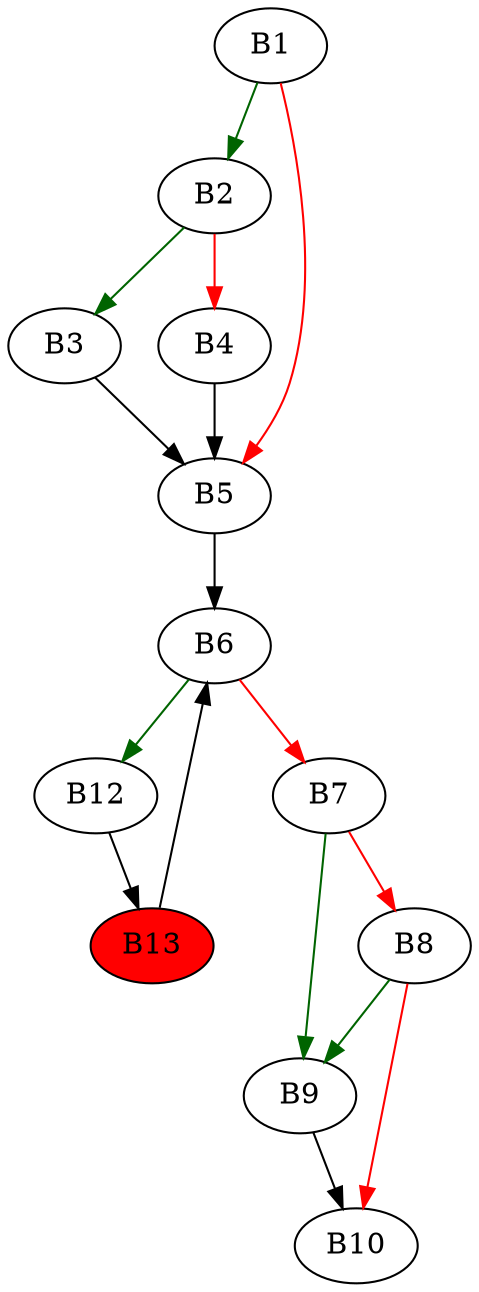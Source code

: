 strict digraph "f" {
	// Node definitions.
	B1 [entry=true];
	B2;
	B5;
	B3;
	B4;
	B6;
	B12;
	B7;
	B9;
	B8;
	B10;
	B13 [
		fillcolor=red
		style=filled
	];

	// Edge definitions.
	B1 -> B2 [color=darkgreen];
	B1 -> B5 [color=red];
	B2 -> B3 [color=darkgreen];
	B2 -> B4 [color=red];
	B5 -> B6;
	B3 -> B5;
	B4 -> B5;
	B6 -> B12 [color=darkgreen];
	B6 -> B7 [color=red];
	B12 -> B13;
	B7 -> B9 [color=darkgreen];
	B7 -> B8 [color=red];
	B9 -> B10;
	B8 -> B9 [color=darkgreen];
	B8 -> B10 [color=red];
	B13 -> B6;
}